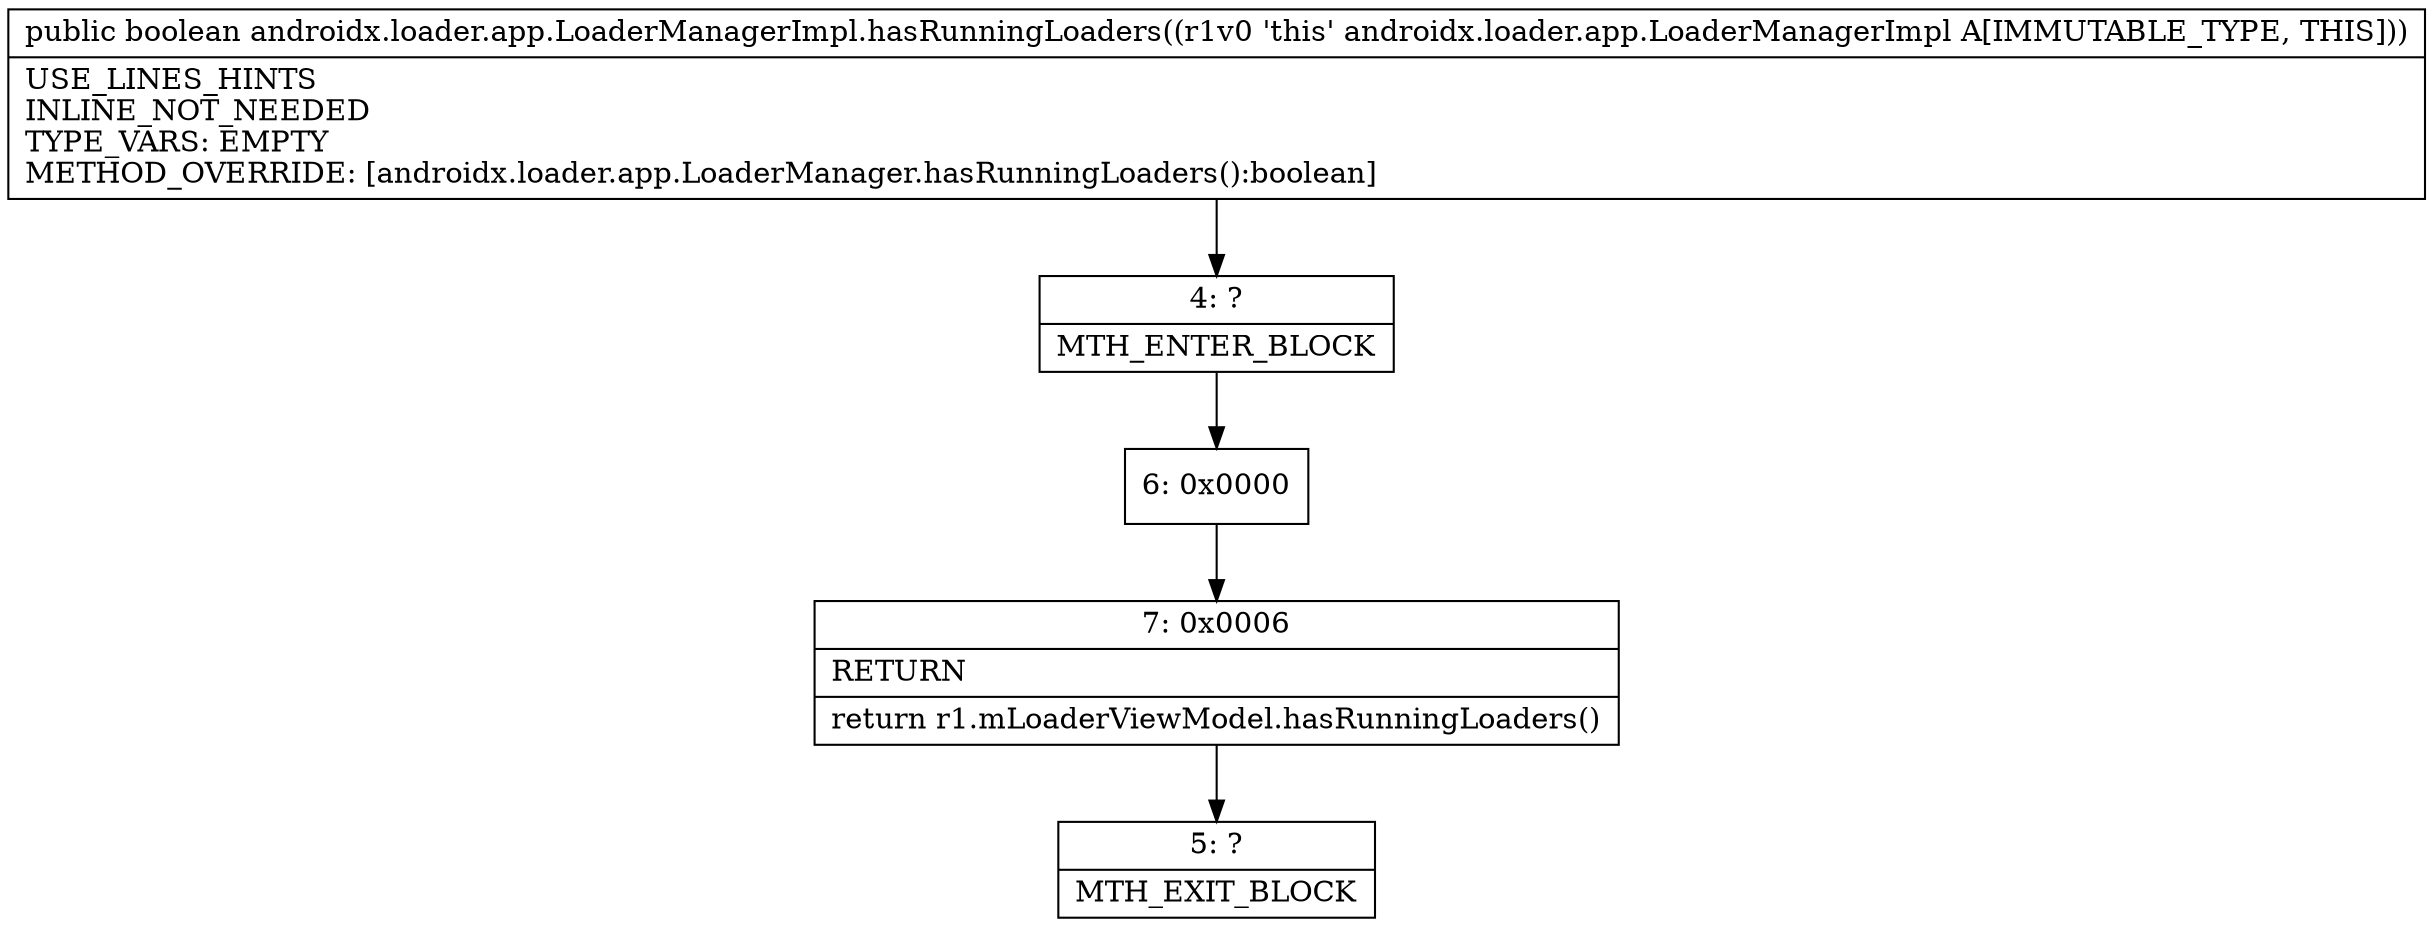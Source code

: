 digraph "CFG forandroidx.loader.app.LoaderManagerImpl.hasRunningLoaders()Z" {
Node_4 [shape=record,label="{4\:\ ?|MTH_ENTER_BLOCK\l}"];
Node_6 [shape=record,label="{6\:\ 0x0000}"];
Node_7 [shape=record,label="{7\:\ 0x0006|RETURN\l|return r1.mLoaderViewModel.hasRunningLoaders()\l}"];
Node_5 [shape=record,label="{5\:\ ?|MTH_EXIT_BLOCK\l}"];
MethodNode[shape=record,label="{public boolean androidx.loader.app.LoaderManagerImpl.hasRunningLoaders((r1v0 'this' androidx.loader.app.LoaderManagerImpl A[IMMUTABLE_TYPE, THIS]))  | USE_LINES_HINTS\lINLINE_NOT_NEEDED\lTYPE_VARS: EMPTY\lMETHOD_OVERRIDE: [androidx.loader.app.LoaderManager.hasRunningLoaders():boolean]\l}"];
MethodNode -> Node_4;Node_4 -> Node_6;
Node_6 -> Node_7;
Node_7 -> Node_5;
}

